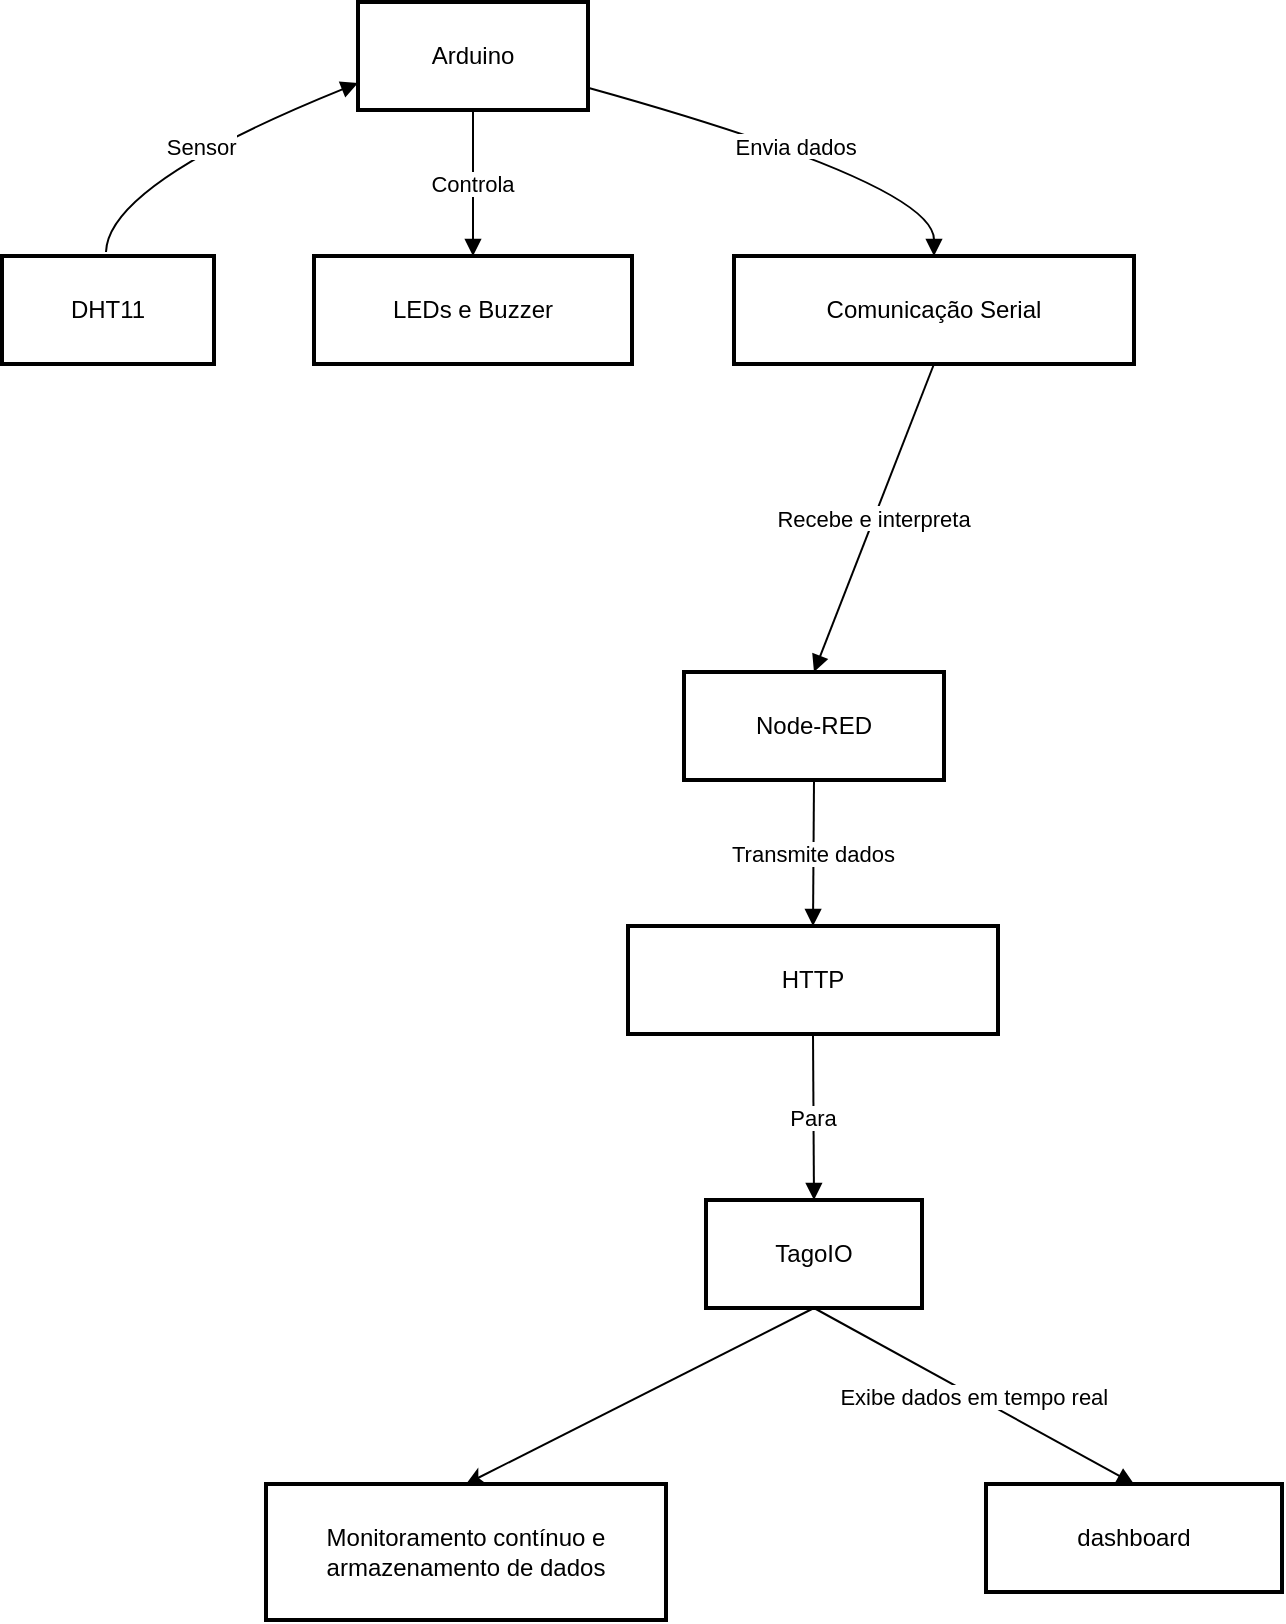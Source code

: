 <mxfile version="26.2.14">
  <diagram name="Página-1" id="cpOotZwg4liH_BSIsBCt">
    <mxGraphModel dx="1426" dy="789" grid="1" gridSize="10" guides="1" tooltips="1" connect="1" arrows="1" fold="1" page="1" pageScale="1" pageWidth="827" pageHeight="1169" math="0" shadow="0">
      <root>
        <mxCell id="0" />
        <mxCell id="1" parent="0" />
        <mxCell id="3" value="Arduino" style="whiteSpace=wrap;strokeWidth=2;" parent="1" vertex="1">
          <mxGeometry x="288" y="120" width="115" height="54" as="geometry" />
        </mxCell>
        <mxCell id="4" value="DHT11" style="whiteSpace=wrap;strokeWidth=2;" parent="1" vertex="1">
          <mxGeometry x="110" y="247" width="106" height="54" as="geometry" />
        </mxCell>
        <mxCell id="5" value="LEDs e Buzzer" style="whiteSpace=wrap;strokeWidth=2;" parent="1" vertex="1">
          <mxGeometry x="266" y="247" width="159" height="54" as="geometry" />
        </mxCell>
        <mxCell id="6" value="Comunicação Serial" style="whiteSpace=wrap;strokeWidth=2;" parent="1" vertex="1">
          <mxGeometry x="476" y="247" width="200" height="54" as="geometry" />
        </mxCell>
        <mxCell id="8" value="Node-RED" style="whiteSpace=wrap;strokeWidth=2;" parent="1" vertex="1">
          <mxGeometry x="451" y="455" width="130" height="54" as="geometry" />
        </mxCell>
        <mxCell id="9" value="HTTP" style="whiteSpace=wrap;strokeWidth=2;" parent="1" vertex="1">
          <mxGeometry x="423" y="582" width="185" height="54" as="geometry" />
        </mxCell>
        <mxCell id="10" value="dashboard" style="whiteSpace=wrap;strokeWidth=2;" parent="1" vertex="1">
          <mxGeometry x="602" y="861" width="148" height="54" as="geometry" />
        </mxCell>
        <mxCell id="11" value="TagoIO" style="whiteSpace=wrap;strokeWidth=2;" parent="1" vertex="1">
          <mxGeometry x="462" y="719" width="108" height="54" as="geometry" />
        </mxCell>
        <mxCell id="12" value="Monitoramento contínuo e armazenamento de dados" style="whiteSpace=wrap;strokeWidth=2;" parent="1" vertex="1">
          <mxGeometry x="242" y="861" width="200" height="68" as="geometry" />
        </mxCell>
        <mxCell id="14" value="Sensor" style="curved=1;startArrow=none;endArrow=block;entryX=0;entryY=0.75;entryDx=0;entryDy=0;" parent="1" target="3" edge="1">
          <mxGeometry relative="1" as="geometry">
            <Array as="points">
              <mxPoint x="163" y="211" />
            </Array>
            <mxPoint x="162" y="245" as="sourcePoint" />
          </mxGeometry>
        </mxCell>
        <mxCell id="15" value="Controla" style="curved=1;startArrow=none;endArrow=block;exitX=0.5;exitY=1;entryX=0.5;entryY=0;" parent="1" source="3" target="5" edge="1">
          <mxGeometry relative="1" as="geometry">
            <Array as="points" />
          </mxGeometry>
        </mxCell>
        <mxCell id="16" value="Envia dados" style="curved=1;startArrow=none;endArrow=block;exitX=1.01;exitY=0.8;entryX=0.5;entryY=0;" parent="1" source="3" target="6" edge="1">
          <mxGeometry relative="1" as="geometry">
            <Array as="points">
              <mxPoint x="576" y="211" />
            </Array>
          </mxGeometry>
        </mxCell>
        <mxCell id="18" value="Recebe e interpreta" style="curved=1;startArrow=none;endArrow=block;exitX=0.5;exitY=1;entryX=0.5;entryY=0;exitDx=0;exitDy=0;" parent="1" source="6" target="8" edge="1">
          <mxGeometry relative="1" as="geometry">
            <Array as="points" />
            <mxPoint x="575" y="428" as="sourcePoint" />
          </mxGeometry>
        </mxCell>
        <mxCell id="19" value="Transmite dados" style="curved=1;startArrow=none;endArrow=block;exitX=0.5;exitY=1;entryX=0.5;entryY=0;" parent="1" source="8" target="9" edge="1">
          <mxGeometry relative="1" as="geometry">
            <Array as="points" />
          </mxGeometry>
        </mxCell>
        <mxCell id="20" value="Para" style="curved=1;startArrow=none;endArrow=block;exitX=0.5;exitY=1;entryX=0.5;entryY=0;entryDx=0;entryDy=0;" parent="1" source="9" target="11" edge="1">
          <mxGeometry relative="1" as="geometry">
            <Array as="points" />
            <mxPoint x="562" y="679" as="targetPoint" />
          </mxGeometry>
        </mxCell>
        <mxCell id="21" value="Exibe dados em tempo real" style="curved=1;startArrow=none;endArrow=block;entryX=0.5;entryY=0;entryDx=0;entryDy=0;exitX=0.5;exitY=1;exitDx=0;exitDy=0;" parent="1" source="11" target="10" edge="1">
          <mxGeometry relative="1" as="geometry">
            <Array as="points" />
            <mxPoint x="462" y="799" as="sourcePoint" />
          </mxGeometry>
        </mxCell>
        <mxCell id="dBhAwoirr2NzXgcSAyEf-28" value="" style="endArrow=classic;html=1;rounded=0;exitX=0.5;exitY=1;exitDx=0;exitDy=0;entryX=0.5;entryY=0;entryDx=0;entryDy=0;" edge="1" parent="1" source="11" target="12">
          <mxGeometry width="50" height="50" relative="1" as="geometry">
            <mxPoint x="353" y="785" as="sourcePoint" />
            <mxPoint x="403" y="735" as="targetPoint" />
          </mxGeometry>
        </mxCell>
      </root>
    </mxGraphModel>
  </diagram>
</mxfile>
